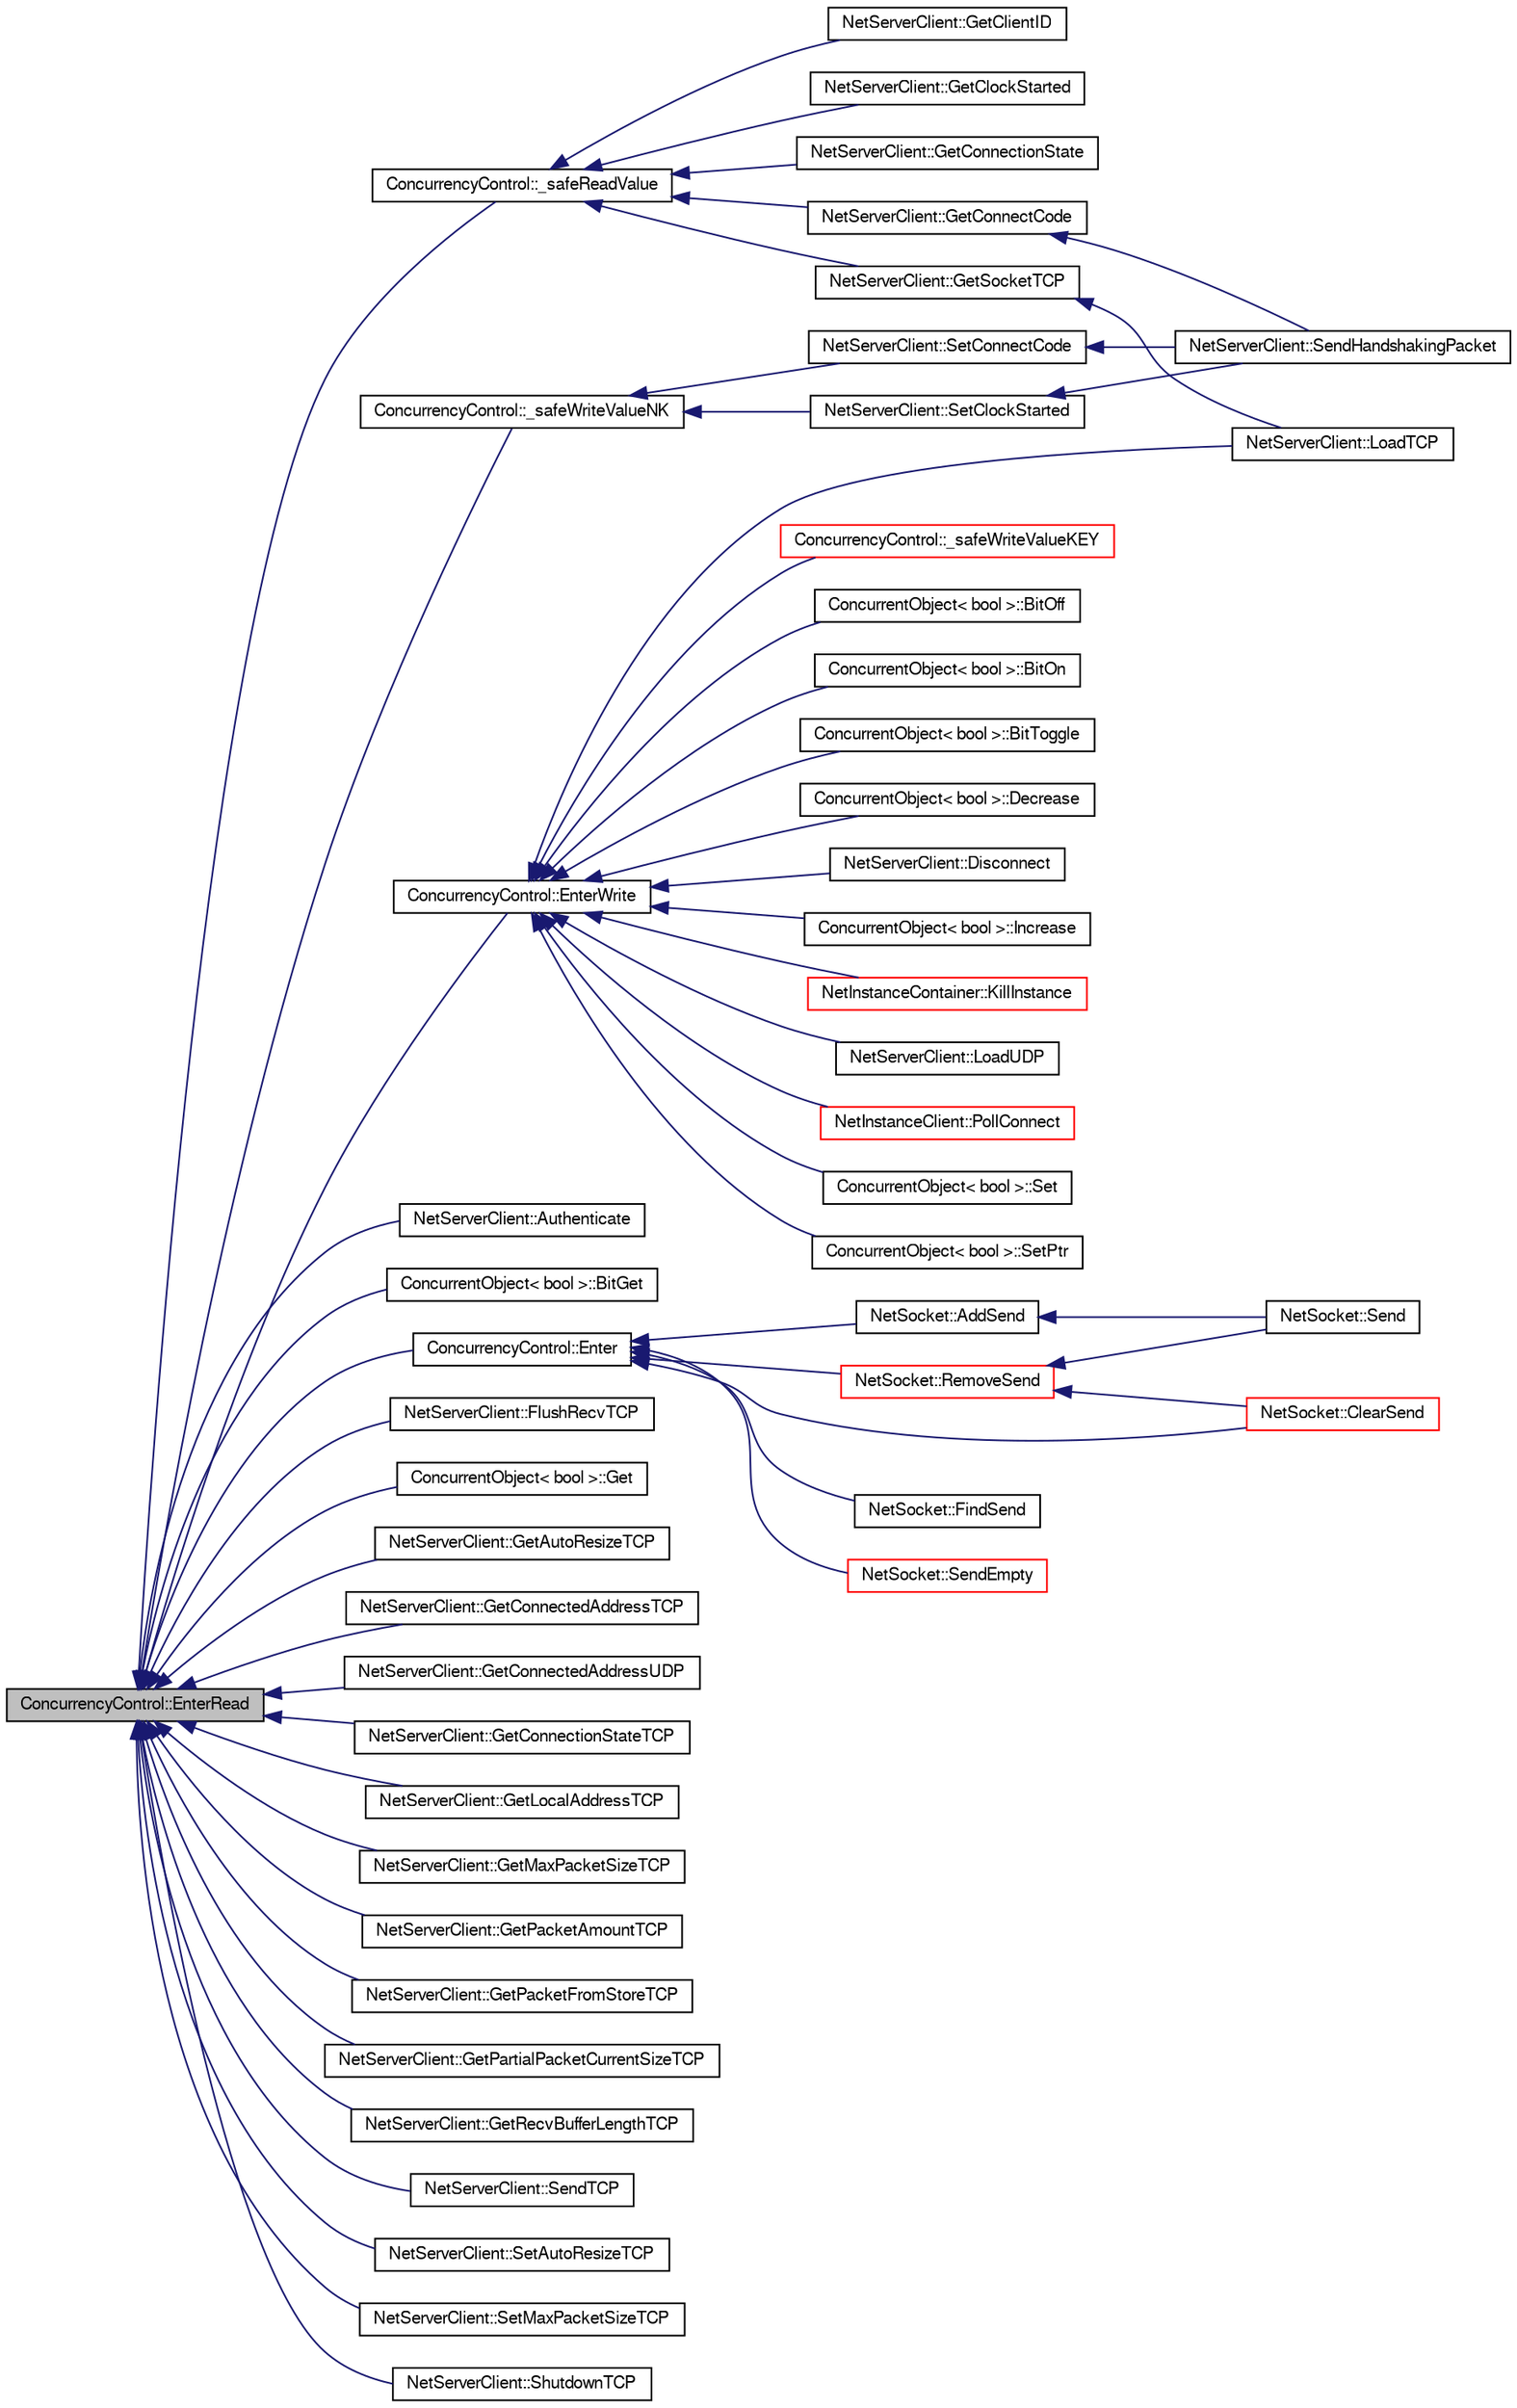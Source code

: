 digraph G
{
  edge [fontname="FreeSans",fontsize="10",labelfontname="FreeSans",labelfontsize="10"];
  node [fontname="FreeSans",fontsize="10",shape=record];
  rankdir=LR;
  Node1 [label="ConcurrencyControl::EnterRead",height=0.2,width=0.4,color="black", fillcolor="grey75", style="filled" fontcolor="black"];
  Node1 -> Node2 [dir=back,color="midnightblue",fontsize="10",style="solid",fontname="FreeSans"];
  Node2 [label="ConcurrencyControl::_safeReadValue",height=0.2,width=0.4,color="black", fillcolor="white", style="filled",URL="$class_concurrency_control.html#aea8cce89075501d15fcd82c5cbf2d0f2"];
  Node2 -> Node3 [dir=back,color="midnightblue",fontsize="10",style="solid",fontname="FreeSans"];
  Node3 [label="NetServerClient::GetClientID",height=0.2,width=0.4,color="black", fillcolor="white", style="filled",URL="$class_net_server_client.html#af2e208a28992d47be4ffd012a99a504c"];
  Node2 -> Node4 [dir=back,color="midnightblue",fontsize="10",style="solid",fontname="FreeSans"];
  Node4 [label="NetServerClient::GetClockStarted",height=0.2,width=0.4,color="black", fillcolor="white", style="filled",URL="$class_net_server_client.html#ae3a112d1405446883b05c35da77017b4"];
  Node2 -> Node5 [dir=back,color="midnightblue",fontsize="10",style="solid",fontname="FreeSans"];
  Node5 [label="NetServerClient::GetConnectCode",height=0.2,width=0.4,color="black", fillcolor="white", style="filled",URL="$class_net_server_client.html#aeab5ec1683f5520b223af80e8479eadf"];
  Node5 -> Node6 [dir=back,color="midnightblue",fontsize="10",style="solid",fontname="FreeSans"];
  Node6 [label="NetServerClient::SendHandshakingPacket",height=0.2,width=0.4,color="black", fillcolor="white", style="filled",URL="$class_net_server_client.html#a3421b76c89bf79a2f8d6c9b7225aac45"];
  Node2 -> Node7 [dir=back,color="midnightblue",fontsize="10",style="solid",fontname="FreeSans"];
  Node7 [label="NetServerClient::GetConnectionState",height=0.2,width=0.4,color="black", fillcolor="white", style="filled",URL="$class_net_server_client.html#a290d2c06ef645d0360d1988c2cbce05d"];
  Node2 -> Node8 [dir=back,color="midnightblue",fontsize="10",style="solid",fontname="FreeSans"];
  Node8 [label="NetServerClient::GetSocketTCP",height=0.2,width=0.4,color="black", fillcolor="white", style="filled",URL="$class_net_server_client.html#a82abb7778608cf71cebe4f7d40c22a81"];
  Node8 -> Node9 [dir=back,color="midnightblue",fontsize="10",style="solid",fontname="FreeSans"];
  Node9 [label="NetServerClient::LoadTCP",height=0.2,width=0.4,color="black", fillcolor="white", style="filled",URL="$class_net_server_client.html#a5aaa25f40f4855a58754e916b6938618"];
  Node1 -> Node10 [dir=back,color="midnightblue",fontsize="10",style="solid",fontname="FreeSans"];
  Node10 [label="ConcurrencyControl::_safeWriteValueNK",height=0.2,width=0.4,color="black", fillcolor="white", style="filled",URL="$class_concurrency_control.html#a1aa0b57995a4b0fe3699f366d6fb89aa"];
  Node10 -> Node11 [dir=back,color="midnightblue",fontsize="10",style="solid",fontname="FreeSans"];
  Node11 [label="NetServerClient::SetClockStarted",height=0.2,width=0.4,color="black", fillcolor="white", style="filled",URL="$class_net_server_client.html#acab6215e11323f920e2d2aef409eab8c"];
  Node11 -> Node6 [dir=back,color="midnightblue",fontsize="10",style="solid",fontname="FreeSans"];
  Node10 -> Node12 [dir=back,color="midnightblue",fontsize="10",style="solid",fontname="FreeSans"];
  Node12 [label="NetServerClient::SetConnectCode",height=0.2,width=0.4,color="black", fillcolor="white", style="filled",URL="$class_net_server_client.html#aeb235f576e87ca64ac65f864b2290c69"];
  Node12 -> Node6 [dir=back,color="midnightblue",fontsize="10",style="solid",fontname="FreeSans"];
  Node1 -> Node13 [dir=back,color="midnightblue",fontsize="10",style="solid",fontname="FreeSans"];
  Node13 [label="NetServerClient::Authenticate",height=0.2,width=0.4,color="black", fillcolor="white", style="filled",URL="$class_net_server_client.html#a5158d698d26f27b37a2a831bc7d014f1"];
  Node1 -> Node14 [dir=back,color="midnightblue",fontsize="10",style="solid",fontname="FreeSans"];
  Node14 [label="ConcurrentObject\< bool \>::BitGet",height=0.2,width=0.4,color="black", fillcolor="white", style="filled",URL="$class_concurrent_object.html#af8eebcf4aa4267fa7f6d9b5f2e6d7aa5"];
  Node1 -> Node15 [dir=back,color="midnightblue",fontsize="10",style="solid",fontname="FreeSans"];
  Node15 [label="ConcurrencyControl::Enter",height=0.2,width=0.4,color="black", fillcolor="white", style="filled",URL="$class_concurrency_control.html#a65764399274f1fbf8240e197ce7bcac9"];
  Node15 -> Node16 [dir=back,color="midnightblue",fontsize="10",style="solid",fontname="FreeSans"];
  Node16 [label="NetSocket::AddSend",height=0.2,width=0.4,color="black", fillcolor="white", style="filled",URL="$class_net_socket.html#a84eea723ebe08ab09554c56a07d5411a"];
  Node16 -> Node17 [dir=back,color="midnightblue",fontsize="10",style="solid",fontname="FreeSans"];
  Node17 [label="NetSocket::Send",height=0.2,width=0.4,color="black", fillcolor="white", style="filled",URL="$class_net_socket.html#a35080a7efc36c4a4444dcf8a35213ccd"];
  Node15 -> Node18 [dir=back,color="midnightblue",fontsize="10",style="solid",fontname="FreeSans"];
  Node18 [label="NetSocket::ClearSend",height=0.2,width=0.4,color="red", fillcolor="white", style="filled",URL="$class_net_socket.html#aea9f9a2581f8f07a22a0d36d3bb23654"];
  Node15 -> Node19 [dir=back,color="midnightblue",fontsize="10",style="solid",fontname="FreeSans"];
  Node19 [label="NetSocket::FindSend",height=0.2,width=0.4,color="black", fillcolor="white", style="filled",URL="$class_net_socket.html#a4ac7c8414cf7ba751580c89d03cf133e"];
  Node15 -> Node20 [dir=back,color="midnightblue",fontsize="10",style="solid",fontname="FreeSans"];
  Node20 [label="NetSocket::RemoveSend",height=0.2,width=0.4,color="red", fillcolor="white", style="filled",URL="$class_net_socket.html#aedd848a5bbf20f92dcd2f2d68603a16a"];
  Node20 -> Node18 [dir=back,color="midnightblue",fontsize="10",style="solid",fontname="FreeSans"];
  Node20 -> Node17 [dir=back,color="midnightblue",fontsize="10",style="solid",fontname="FreeSans"];
  Node15 -> Node21 [dir=back,color="midnightblue",fontsize="10",style="solid",fontname="FreeSans"];
  Node21 [label="NetSocket::SendEmpty",height=0.2,width=0.4,color="red", fillcolor="white", style="filled",URL="$class_net_socket.html#a50b534883925ddbc958f482753fd2ded"];
  Node1 -> Node22 [dir=back,color="midnightblue",fontsize="10",style="solid",fontname="FreeSans"];
  Node22 [label="ConcurrencyControl::EnterWrite",height=0.2,width=0.4,color="black", fillcolor="white", style="filled",URL="$class_concurrency_control.html#a7292dd695ea758303e403768d45b6fec"];
  Node22 -> Node23 [dir=back,color="midnightblue",fontsize="10",style="solid",fontname="FreeSans"];
  Node23 [label="ConcurrencyControl::_safeWriteValueKEY",height=0.2,width=0.4,color="red", fillcolor="white", style="filled",URL="$class_concurrency_control.html#acf4b74a0b483494542c178fa1aea9150"];
  Node22 -> Node24 [dir=back,color="midnightblue",fontsize="10",style="solid",fontname="FreeSans"];
  Node24 [label="ConcurrentObject\< bool \>::BitOff",height=0.2,width=0.4,color="black", fillcolor="white", style="filled",URL="$class_concurrent_object.html#a6a0609ce9574b6b1bf378ca00554f357"];
  Node22 -> Node25 [dir=back,color="midnightblue",fontsize="10",style="solid",fontname="FreeSans"];
  Node25 [label="ConcurrentObject\< bool \>::BitOn",height=0.2,width=0.4,color="black", fillcolor="white", style="filled",URL="$class_concurrent_object.html#a934a47f228a8825fe57cd50a6b78d54b"];
  Node22 -> Node26 [dir=back,color="midnightblue",fontsize="10",style="solid",fontname="FreeSans"];
  Node26 [label="ConcurrentObject\< bool \>::BitToggle",height=0.2,width=0.4,color="black", fillcolor="white", style="filled",URL="$class_concurrent_object.html#aa7cbbfa0cea86948150a2fbecd2a6bc7"];
  Node22 -> Node27 [dir=back,color="midnightblue",fontsize="10",style="solid",fontname="FreeSans"];
  Node27 [label="ConcurrentObject\< bool \>::Decrease",height=0.2,width=0.4,color="black", fillcolor="white", style="filled",URL="$class_concurrent_object.html#a3ed055e3ef9f8e2716f97d98e152479e"];
  Node22 -> Node28 [dir=back,color="midnightblue",fontsize="10",style="solid",fontname="FreeSans"];
  Node28 [label="NetServerClient::Disconnect",height=0.2,width=0.4,color="black", fillcolor="white", style="filled",URL="$class_net_server_client.html#ac20ed4d125f3ef186f74c1d18515a1b5"];
  Node22 -> Node29 [dir=back,color="midnightblue",fontsize="10",style="solid",fontname="FreeSans"];
  Node29 [label="ConcurrentObject\< bool \>::Increase",height=0.2,width=0.4,color="black", fillcolor="white", style="filled",URL="$class_concurrent_object.html#a17b6f5797cc1b2f02a78bc644d13ad97"];
  Node22 -> Node30 [dir=back,color="midnightblue",fontsize="10",style="solid",fontname="FreeSans"];
  Node30 [label="NetInstanceContainer::KillInstance",height=0.2,width=0.4,color="red", fillcolor="white", style="filled",URL="$class_net_instance_container.html#aabdcdb5c4081bac335749e00158511bc"];
  Node22 -> Node9 [dir=back,color="midnightblue",fontsize="10",style="solid",fontname="FreeSans"];
  Node22 -> Node31 [dir=back,color="midnightblue",fontsize="10",style="solid",fontname="FreeSans"];
  Node31 [label="NetServerClient::LoadUDP",height=0.2,width=0.4,color="black", fillcolor="white", style="filled",URL="$class_net_server_client.html#a158954049498675f094aec9912c13ef3"];
  Node22 -> Node32 [dir=back,color="midnightblue",fontsize="10",style="solid",fontname="FreeSans"];
  Node32 [label="NetInstanceClient::PollConnect",height=0.2,width=0.4,color="red", fillcolor="white", style="filled",URL="$class_net_instance_client.html#a9f96ef6d39ce2b6a23e3a1f7fa13599f"];
  Node22 -> Node33 [dir=back,color="midnightblue",fontsize="10",style="solid",fontname="FreeSans"];
  Node33 [label="ConcurrentObject\< bool \>::Set",height=0.2,width=0.4,color="black", fillcolor="white", style="filled",URL="$class_concurrent_object.html#a4f1186583a52ef522d3820b4a755fa82"];
  Node22 -> Node34 [dir=back,color="midnightblue",fontsize="10",style="solid",fontname="FreeSans"];
  Node34 [label="ConcurrentObject\< bool \>::SetPtr",height=0.2,width=0.4,color="black", fillcolor="white", style="filled",URL="$class_concurrent_object.html#ad10040c8e283c5c1b19c879c01e665a6"];
  Node1 -> Node35 [dir=back,color="midnightblue",fontsize="10",style="solid",fontname="FreeSans"];
  Node35 [label="NetServerClient::FlushRecvTCP",height=0.2,width=0.4,color="black", fillcolor="white", style="filled",URL="$class_net_server_client.html#a923aafb9896ff656dfe53e1345371217"];
  Node1 -> Node36 [dir=back,color="midnightblue",fontsize="10",style="solid",fontname="FreeSans"];
  Node36 [label="ConcurrentObject\< bool \>::Get",height=0.2,width=0.4,color="black", fillcolor="white", style="filled",URL="$class_concurrent_object.html#aaa6cd44b2a02973a3ca44136299a1c93"];
  Node1 -> Node37 [dir=back,color="midnightblue",fontsize="10",style="solid",fontname="FreeSans"];
  Node37 [label="NetServerClient::GetAutoResizeTCP",height=0.2,width=0.4,color="black", fillcolor="white", style="filled",URL="$class_net_server_client.html#a40f2aabf0db21f0e1bd0215df3ae5db6"];
  Node1 -> Node38 [dir=back,color="midnightblue",fontsize="10",style="solid",fontname="FreeSans"];
  Node38 [label="NetServerClient::GetConnectedAddressTCP",height=0.2,width=0.4,color="black", fillcolor="white", style="filled",URL="$class_net_server_client.html#a98e056bd6e53be959b6f34474e578140"];
  Node1 -> Node39 [dir=back,color="midnightblue",fontsize="10",style="solid",fontname="FreeSans"];
  Node39 [label="NetServerClient::GetConnectedAddressUDP",height=0.2,width=0.4,color="black", fillcolor="white", style="filled",URL="$class_net_server_client.html#a0eb66fe882657c6a8285bbc0a60bf9b1"];
  Node1 -> Node40 [dir=back,color="midnightblue",fontsize="10",style="solid",fontname="FreeSans"];
  Node40 [label="NetServerClient::GetConnectionStateTCP",height=0.2,width=0.4,color="black", fillcolor="white", style="filled",URL="$class_net_server_client.html#a27029d633c46a37bffea72a463d375e4"];
  Node1 -> Node41 [dir=back,color="midnightblue",fontsize="10",style="solid",fontname="FreeSans"];
  Node41 [label="NetServerClient::GetLocalAddressTCP",height=0.2,width=0.4,color="black", fillcolor="white", style="filled",URL="$class_net_server_client.html#a2ca3ba6e245c306577eb83c2b123cdb9"];
  Node1 -> Node42 [dir=back,color="midnightblue",fontsize="10",style="solid",fontname="FreeSans"];
  Node42 [label="NetServerClient::GetMaxPacketSizeTCP",height=0.2,width=0.4,color="black", fillcolor="white", style="filled",URL="$class_net_server_client.html#af3500ff67f3037d152808877774d5b09"];
  Node1 -> Node43 [dir=back,color="midnightblue",fontsize="10",style="solid",fontname="FreeSans"];
  Node43 [label="NetServerClient::GetPacketAmountTCP",height=0.2,width=0.4,color="black", fillcolor="white", style="filled",URL="$class_net_server_client.html#a69b7eb8d1e839c68895b4b1a5d94e8d9"];
  Node1 -> Node44 [dir=back,color="midnightblue",fontsize="10",style="solid",fontname="FreeSans"];
  Node44 [label="NetServerClient::GetPacketFromStoreTCP",height=0.2,width=0.4,color="black", fillcolor="white", style="filled",URL="$class_net_server_client.html#ad80262e767daf3a8ae38f981c6788fad"];
  Node1 -> Node45 [dir=back,color="midnightblue",fontsize="10",style="solid",fontname="FreeSans"];
  Node45 [label="NetServerClient::GetPartialPacketCurrentSizeTCP",height=0.2,width=0.4,color="black", fillcolor="white", style="filled",URL="$class_net_server_client.html#afa2f43be15d7f6629a8472524ded49d0"];
  Node1 -> Node46 [dir=back,color="midnightblue",fontsize="10",style="solid",fontname="FreeSans"];
  Node46 [label="NetServerClient::GetRecvBufferLengthTCP",height=0.2,width=0.4,color="black", fillcolor="white", style="filled",URL="$class_net_server_client.html#af87678a0d9fd87a92a1b441e5fbb3c09"];
  Node1 -> Node47 [dir=back,color="midnightblue",fontsize="10",style="solid",fontname="FreeSans"];
  Node47 [label="NetServerClient::SendTCP",height=0.2,width=0.4,color="black", fillcolor="white", style="filled",URL="$class_net_server_client.html#a335af4ba6d8a338319368efa5176e665"];
  Node1 -> Node48 [dir=back,color="midnightblue",fontsize="10",style="solid",fontname="FreeSans"];
  Node48 [label="NetServerClient::SetAutoResizeTCP",height=0.2,width=0.4,color="black", fillcolor="white", style="filled",URL="$class_net_server_client.html#a3a87468a375072450d75930040c5e9e2"];
  Node1 -> Node49 [dir=back,color="midnightblue",fontsize="10",style="solid",fontname="FreeSans"];
  Node49 [label="NetServerClient::SetMaxPacketSizeTCP",height=0.2,width=0.4,color="black", fillcolor="white", style="filled",URL="$class_net_server_client.html#a35ba265a5423b136556bde9b16b42354"];
  Node1 -> Node50 [dir=back,color="midnightblue",fontsize="10",style="solid",fontname="FreeSans"];
  Node50 [label="NetServerClient::ShutdownTCP",height=0.2,width=0.4,color="black", fillcolor="white", style="filled",URL="$class_net_server_client.html#aaeaf9e57ae29a7fcd3353ca7aa564423"];
}
